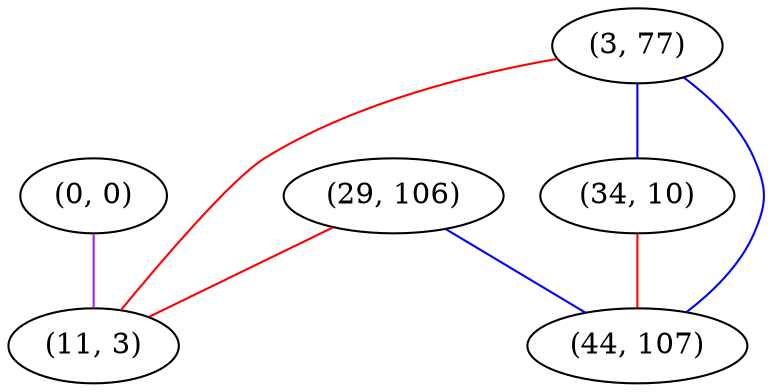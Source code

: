 graph "" {
"(0, 0)";
"(3, 77)";
"(29, 106)";
"(11, 3)";
"(34, 10)";
"(44, 107)";
"(0, 0)" -- "(11, 3)"  [color=purple, key=0, weight=4];
"(3, 77)" -- "(11, 3)"  [color=red, key=0, weight=1];
"(3, 77)" -- "(44, 107)"  [color=blue, key=0, weight=3];
"(3, 77)" -- "(34, 10)"  [color=blue, key=0, weight=3];
"(29, 106)" -- "(11, 3)"  [color=red, key=0, weight=1];
"(29, 106)" -- "(44, 107)"  [color=blue, key=0, weight=3];
"(34, 10)" -- "(44, 107)"  [color=red, key=0, weight=1];
}
